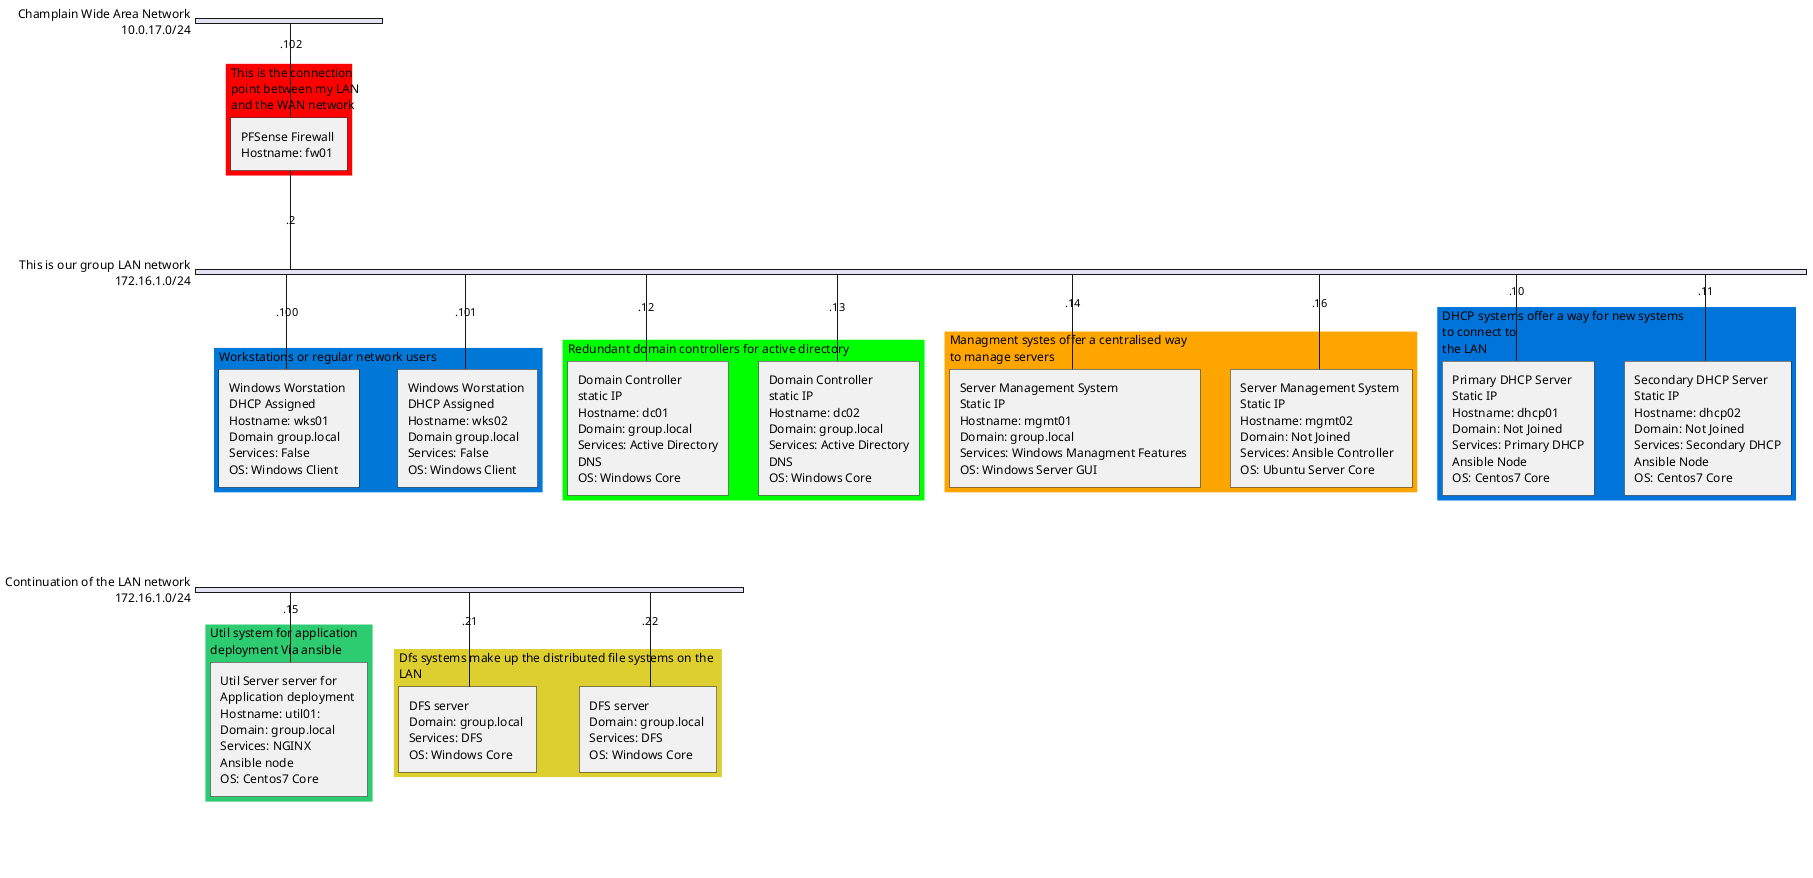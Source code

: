 @startuml Working Network Diagram
skinparam backgroundColor ##F0F0F0

nwdiag {
    
    network WAN {
        address = 10.0.17.0/24
        description = "Champlain Wide Area Network"

        // define group
        group firewall {
            color = "#FF0000";
            fw01 [address = ".102", description = "PFSense Firewall \nHostname: fw01 "]
            description = "This is the connection \npoint between my LAN \nand the WAN network"

        }
    }
    network LAN1 {
        address = 172.16.1.0/24
        description = "This is our group LAN network"
        fw01 [address = ".2"]

        // define group
        group workstations {
            description = "Workstations or regular network users"
            color = "#0078D7";
            wks01 [address = ".100", description = "Windows Worstation \nDHCP Assigned \nHostname: wks01 \nDomain group.local \nServices: False \nOS: Windows Client"]
            wks02 [address = ".101", description = "Windows Worstation \nDHCP Assigned \nHostname: wks02 \nDomain group.local \nServices: False \nOS: Windows Client"]
        }
        // define group
        group domaincontrollers {
            description = "Redundant domain controllers for active directory"
            color = "#00FF00";
            dc01 [address = ".12", description = "Domain Controller \nstatic IP \nHostname: dc01 \nDomain: group.local \nServices: Active Directory, DNS \nOS: Windows Core"]
            dc02 [address = ".13", description = "Domain Controller \nstatic IP \nHostname: dc02 \nDomain: group.local \nServices: Active Directory, DNS \nOS: Windows Core"]

        }
        // define group 
        group managmentsystems {
            description = "Managment systes offer a centralised way \nto manage servers"
            color = "#FFA500";
            mgmt01 [address = ".14", description = "Server Management System \nStatic IP \nHostname: mgmt01 \nDomain: group.local \nServices: Windows Managment Features \nOS: Windows Server GUI"]
            mgmt02 [address = ".16", description = "Server Management System \nStatic IP \nHostname: mgmt02 \nDomain: Not Joined \nServices: Ansible Controller \nOS: Ubuntu Server Core"]
        }
        // define group
        group dhcpsystems {
            description = "DHCP systems offer a way for new systems \nto connect to \nthe LAN"
            color = "#0074D9";
            dhcp01 [address = ".10", description = "Primary DHCP Server \nStatic IP \nHostname: dhcp01 \nDomain: Not Joined \nServices: Primary DHCP, Ansible Node \nOS: Centos7 Core"]
            dhcp02 [address = ".11", description = "Secondary DHCP Server \nStatic IP \nHostname: dhcp02 \nDomain: Not Joined \nServices: Secondary DHCP, Ansible Node \nOS: Centos7 Core"]

        }
        
    }
    network LAN2 {
        address = 172.16.1.0/24
        description = "Continuation of the LAN network"


        // define group 
        group util {
            description = "Util system for application \ndeployment Via ansible"
            color = "#2ECC71";
            util01 [address = ".15", description = "Util Server server for \nApplication deployment \nHostname: util01: \nDomain: group.local \nServices: NGINX, Ansible node \nOS: Centos7 Core"]
        }
        // define group
        group dfs {
            description = "Dfs systems make up the distributed file systems on the \nLAN"
            color = "#decf31";
            dfs01 [address =".21", description = "DFS server \nDomain: group.local \nServices: DFS \nOS: Windows Core"]
            dfs02 [address =".22", description = "DFS server \nDomain: group.local \nServices: DFS \nOS: Windows Core"]


        }
    }

    
}

@enduml